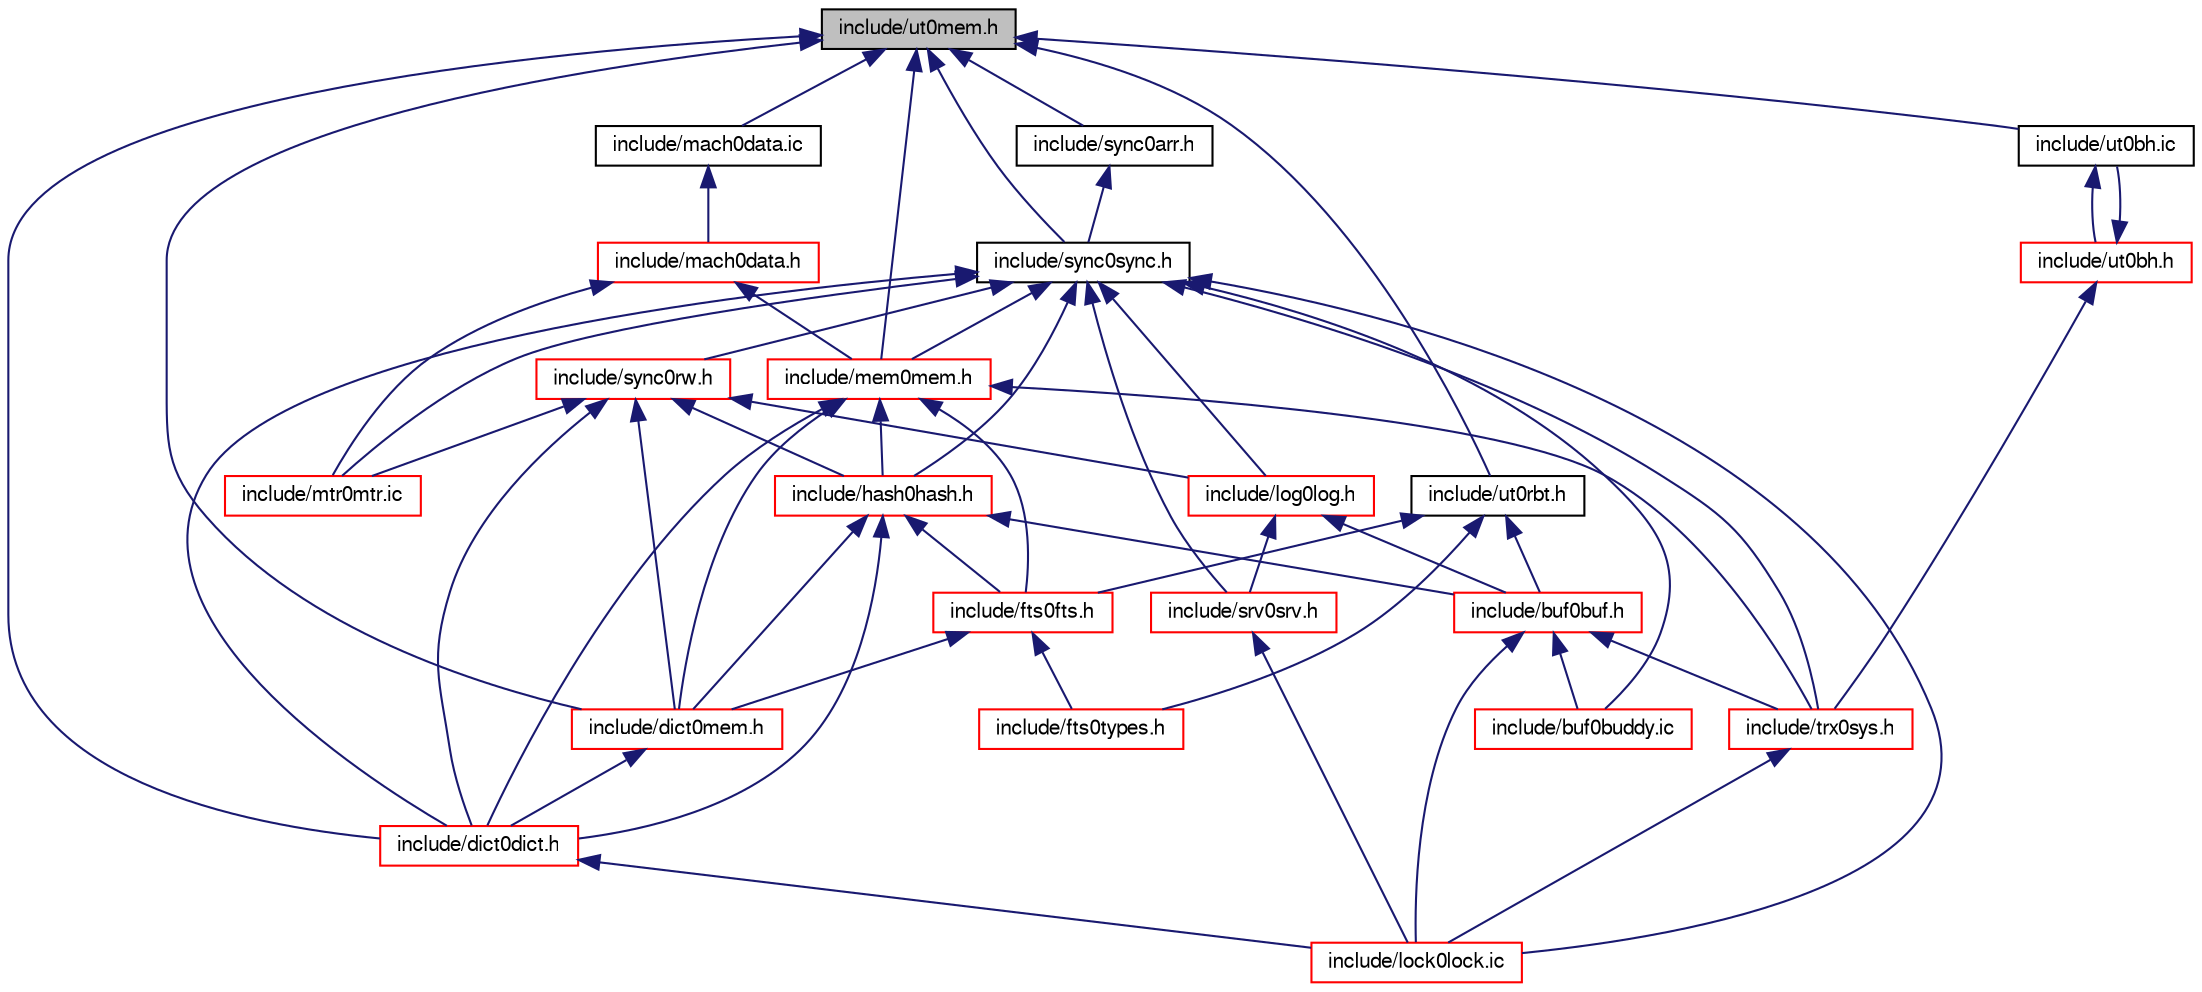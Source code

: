 digraph "include/ut0mem.h"
{
  bgcolor="transparent";
  edge [fontname="FreeSans",fontsize="10",labelfontname="FreeSans",labelfontsize="10"];
  node [fontname="FreeSans",fontsize="10",shape=record];
  Node1 [label="include/ut0mem.h",height=0.2,width=0.4,color="black", fillcolor="grey75", style="filled" fontcolor="black"];
  Node1 -> Node2 [dir="back",color="midnightblue",fontsize="10",style="solid",fontname="FreeSans"];
  Node2 [label="include/mach0data.ic",height=0.2,width=0.4,color="black",URL="$mach0data_8ic.html"];
  Node2 -> Node3 [dir="back",color="midnightblue",fontsize="10",style="solid",fontname="FreeSans"];
  Node3 [label="include/mach0data.h",height=0.2,width=0.4,color="red",URL="$mach0data_8h.html"];
  Node3 -> Node4 [dir="back",color="midnightblue",fontsize="10",style="solid",fontname="FreeSans"];
  Node4 [label="include/mem0mem.h",height=0.2,width=0.4,color="red",URL="$mem0mem_8h.html"];
  Node4 -> Node5 [dir="back",color="midnightblue",fontsize="10",style="solid",fontname="FreeSans"];
  Node5 [label="include/hash0hash.h",height=0.2,width=0.4,color="red",URL="$hash0hash_8h.html"];
  Node5 -> Node6 [dir="back",color="midnightblue",fontsize="10",style="solid",fontname="FreeSans"];
  Node6 [label="include/fts0fts.h",height=0.2,width=0.4,color="red",URL="$fts0fts_8h.html"];
  Node6 -> Node7 [dir="back",color="midnightblue",fontsize="10",style="solid",fontname="FreeSans"];
  Node7 [label="include/dict0mem.h",height=0.2,width=0.4,color="red",URL="$dict0mem_8h.html"];
  Node7 -> Node8 [dir="back",color="midnightblue",fontsize="10",style="solid",fontname="FreeSans"];
  Node8 [label="include/dict0dict.h",height=0.2,width=0.4,color="red",URL="$dict0dict_8h.html"];
  Node8 -> Node9 [dir="back",color="midnightblue",fontsize="10",style="solid",fontname="FreeSans"];
  Node9 [label="include/lock0lock.ic",height=0.2,width=0.4,color="red",URL="$lock0lock_8ic.html"];
  Node6 -> Node10 [dir="back",color="midnightblue",fontsize="10",style="solid",fontname="FreeSans"];
  Node10 [label="include/fts0types.h",height=0.2,width=0.4,color="red",URL="$fts0types_8h.html"];
  Node5 -> Node11 [dir="back",color="midnightblue",fontsize="10",style="solid",fontname="FreeSans"];
  Node11 [label="include/buf0buf.h",height=0.2,width=0.4,color="red",URL="$buf0buf_8h.html"];
  Node11 -> Node12 [dir="back",color="midnightblue",fontsize="10",style="solid",fontname="FreeSans"];
  Node12 [label="include/trx0sys.h",height=0.2,width=0.4,color="red",URL="$trx0sys_8h.html"];
  Node12 -> Node9 [dir="back",color="midnightblue",fontsize="10",style="solid",fontname="FreeSans"];
  Node11 -> Node13 [dir="back",color="midnightblue",fontsize="10",style="solid",fontname="FreeSans"];
  Node13 [label="include/buf0buddy.ic",height=0.2,width=0.4,color="red",URL="$buf0buddy_8ic.html"];
  Node11 -> Node9 [dir="back",color="midnightblue",fontsize="10",style="solid",fontname="FreeSans"];
  Node5 -> Node7 [dir="back",color="midnightblue",fontsize="10",style="solid",fontname="FreeSans"];
  Node5 -> Node8 [dir="back",color="midnightblue",fontsize="10",style="solid",fontname="FreeSans"];
  Node4 -> Node6 [dir="back",color="midnightblue",fontsize="10",style="solid",fontname="FreeSans"];
  Node4 -> Node12 [dir="back",color="midnightblue",fontsize="10",style="solid",fontname="FreeSans"];
  Node4 -> Node7 [dir="back",color="midnightblue",fontsize="10",style="solid",fontname="FreeSans"];
  Node4 -> Node8 [dir="back",color="midnightblue",fontsize="10",style="solid",fontname="FreeSans"];
  Node3 -> Node14 [dir="back",color="midnightblue",fontsize="10",style="solid",fontname="FreeSans"];
  Node14 [label="include/mtr0mtr.ic",height=0.2,width=0.4,color="red",URL="$mtr0mtr_8ic.html"];
  Node1 -> Node4 [dir="back",color="midnightblue",fontsize="10",style="solid",fontname="FreeSans"];
  Node1 -> Node15 [dir="back",color="midnightblue",fontsize="10",style="solid",fontname="FreeSans"];
  Node15 [label="include/sync0sync.h",height=0.2,width=0.4,color="black",URL="$sync0sync_8h.html"];
  Node15 -> Node4 [dir="back",color="midnightblue",fontsize="10",style="solid",fontname="FreeSans"];
  Node15 -> Node16 [dir="back",color="midnightblue",fontsize="10",style="solid",fontname="FreeSans"];
  Node16 [label="include/log0log.h",height=0.2,width=0.4,color="red",URL="$log0log_8h.html"];
  Node16 -> Node11 [dir="back",color="midnightblue",fontsize="10",style="solid",fontname="FreeSans"];
  Node16 -> Node17 [dir="back",color="midnightblue",fontsize="10",style="solid",fontname="FreeSans"];
  Node17 [label="include/srv0srv.h",height=0.2,width=0.4,color="red",URL="$srv0srv_8h.html"];
  Node17 -> Node9 [dir="back",color="midnightblue",fontsize="10",style="solid",fontname="FreeSans"];
  Node15 -> Node18 [dir="back",color="midnightblue",fontsize="10",style="solid",fontname="FreeSans"];
  Node18 [label="include/sync0rw.h",height=0.2,width=0.4,color="red",URL="$sync0rw_8h.html"];
  Node18 -> Node16 [dir="back",color="midnightblue",fontsize="10",style="solid",fontname="FreeSans"];
  Node18 -> Node14 [dir="back",color="midnightblue",fontsize="10",style="solid",fontname="FreeSans"];
  Node18 -> Node5 [dir="back",color="midnightblue",fontsize="10",style="solid",fontname="FreeSans"];
  Node18 -> Node7 [dir="back",color="midnightblue",fontsize="10",style="solid",fontname="FreeSans"];
  Node18 -> Node8 [dir="back",color="midnightblue",fontsize="10",style="solid",fontname="FreeSans"];
  Node15 -> Node14 [dir="back",color="midnightblue",fontsize="10",style="solid",fontname="FreeSans"];
  Node15 -> Node5 [dir="back",color="midnightblue",fontsize="10",style="solid",fontname="FreeSans"];
  Node15 -> Node17 [dir="back",color="midnightblue",fontsize="10",style="solid",fontname="FreeSans"];
  Node15 -> Node12 [dir="back",color="midnightblue",fontsize="10",style="solid",fontname="FreeSans"];
  Node15 -> Node8 [dir="back",color="midnightblue",fontsize="10",style="solid",fontname="FreeSans"];
  Node15 -> Node13 [dir="back",color="midnightblue",fontsize="10",style="solid",fontname="FreeSans"];
  Node15 -> Node9 [dir="back",color="midnightblue",fontsize="10",style="solid",fontname="FreeSans"];
  Node1 -> Node19 [dir="back",color="midnightblue",fontsize="10",style="solid",fontname="FreeSans"];
  Node19 [label="include/sync0arr.h",height=0.2,width=0.4,color="black",URL="$sync0arr_8h.html"];
  Node19 -> Node15 [dir="back",color="midnightblue",fontsize="10",style="solid",fontname="FreeSans"];
  Node1 -> Node20 [dir="back",color="midnightblue",fontsize="10",style="solid",fontname="FreeSans"];
  Node20 [label="include/ut0rbt.h",height=0.2,width=0.4,color="black",URL="$ut0rbt_8h.html"];
  Node20 -> Node6 [dir="back",color="midnightblue",fontsize="10",style="solid",fontname="FreeSans"];
  Node20 -> Node11 [dir="back",color="midnightblue",fontsize="10",style="solid",fontname="FreeSans"];
  Node20 -> Node10 [dir="back",color="midnightblue",fontsize="10",style="solid",fontname="FreeSans"];
  Node1 -> Node21 [dir="back",color="midnightblue",fontsize="10",style="solid",fontname="FreeSans"];
  Node21 [label="include/ut0bh.ic",height=0.2,width=0.4,color="black",URL="$ut0bh_8ic.html"];
  Node21 -> Node22 [dir="back",color="midnightblue",fontsize="10",style="solid",fontname="FreeSans"];
  Node22 [label="include/ut0bh.h",height=0.2,width=0.4,color="red",URL="$ut0bh_8h.html"];
  Node22 -> Node12 [dir="back",color="midnightblue",fontsize="10",style="solid",fontname="FreeSans"];
  Node22 -> Node21 [dir="back",color="midnightblue",fontsize="10",style="solid",fontname="FreeSans"];
  Node1 -> Node7 [dir="back",color="midnightblue",fontsize="10",style="solid",fontname="FreeSans"];
  Node1 -> Node8 [dir="back",color="midnightblue",fontsize="10",style="solid",fontname="FreeSans"];
}

